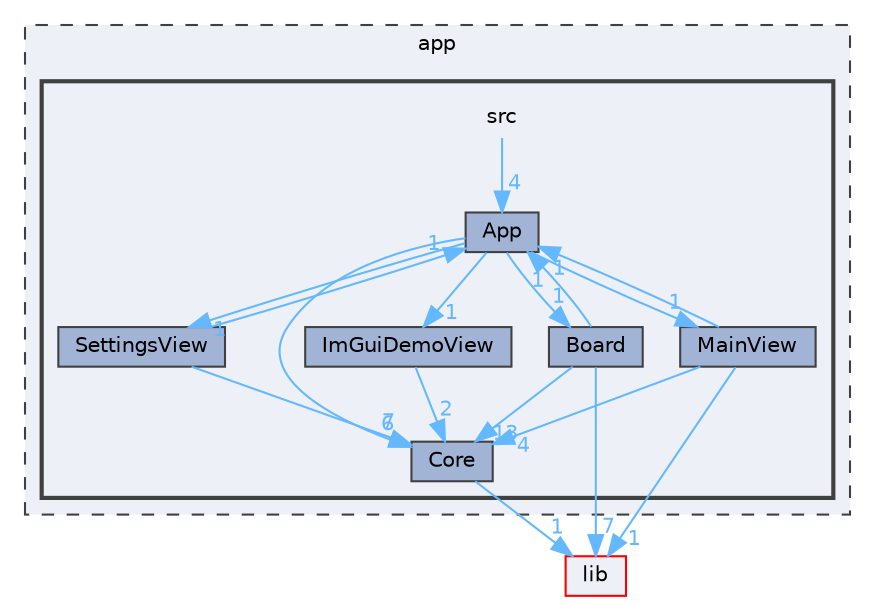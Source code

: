 digraph "app/src"
{
 // LATEX_PDF_SIZE
  bgcolor="transparent";
  edge [fontname=Helvetica,fontsize=10,labelfontname=Helvetica,labelfontsize=10];
  node [fontname=Helvetica,fontsize=10,shape=box,height=0.2,width=0.4];
  compound=true
  subgraph clusterdir_d422163b96683743ed3963d4aac17747 {
    graph [ bgcolor="#edf0f7", pencolor="grey25", label="app", fontname=Helvetica,fontsize=10 style="filled,dashed", URL="dir_d422163b96683743ed3963d4aac17747.html",tooltip=""]
  subgraph clusterdir_a8f641299cfea9f7461c2df1141b7786 {
    graph [ bgcolor="#edf0f7", pencolor="grey25", label="", fontname=Helvetica,fontsize=10 style="filled,bold", URL="dir_a8f641299cfea9f7461c2df1141b7786.html",tooltip=""]
    dir_a8f641299cfea9f7461c2df1141b7786 [shape=plaintext, label="src"];
  dir_9f8538b32eef7ac20f30bcc386c92158 [label="App", fillcolor="#a2b4d6", color="grey25", style="filled", URL="dir_9f8538b32eef7ac20f30bcc386c92158.html",tooltip=""];
  dir_b165395026853bfd1f1b8d8606d4662f [label="Board", fillcolor="#a2b4d6", color="grey25", style="filled", URL="dir_b165395026853bfd1f1b8d8606d4662f.html",tooltip=""];
  dir_f7d4be874a03ffe36f67d0add008229d [label="Core", fillcolor="#a2b4d6", color="grey25", style="filled", URL="dir_f7d4be874a03ffe36f67d0add008229d.html",tooltip=""];
  dir_340e323341a2bcef81ed7f3e7516f851 [label="ImGuiDemoView", fillcolor="#a2b4d6", color="grey25", style="filled", URL="dir_340e323341a2bcef81ed7f3e7516f851.html",tooltip=""];
  dir_e55bbb2416a3d6c7f118f78365abba36 [label="MainView", fillcolor="#a2b4d6", color="grey25", style="filled", URL="dir_e55bbb2416a3d6c7f118f78365abba36.html",tooltip=""];
  dir_852900bb1030b93bbf4dc07d26d577e4 [label="SettingsView", fillcolor="#a2b4d6", color="grey25", style="filled", URL="dir_852900bb1030b93bbf4dc07d26d577e4.html",tooltip=""];
  }
  }
  dir_97aefd0d527b934f1d99a682da8fe6a9 [label="lib", fillcolor="#edf0f7", color="red", style="filled", URL="dir_97aefd0d527b934f1d99a682da8fe6a9.html",tooltip=""];
  dir_a8f641299cfea9f7461c2df1141b7786->dir_9f8538b32eef7ac20f30bcc386c92158 [headlabel="4", labeldistance=1.5 headhref="dir_000017_000001.html" href="dir_000017_000001.html" color="steelblue1" fontcolor="steelblue1"];
  dir_9f8538b32eef7ac20f30bcc386c92158->dir_340e323341a2bcef81ed7f3e7516f851 [headlabel="1", labeldistance=1.5 headhref="dir_000001_000009.html" href="dir_000001_000009.html" color="steelblue1" fontcolor="steelblue1"];
  dir_9f8538b32eef7ac20f30bcc386c92158->dir_852900bb1030b93bbf4dc07d26d577e4 [headlabel="1", labeldistance=1.5 headhref="dir_000001_000016.html" href="dir_000001_000016.html" color="steelblue1" fontcolor="steelblue1"];
  dir_9f8538b32eef7ac20f30bcc386c92158->dir_b165395026853bfd1f1b8d8606d4662f [headlabel="1", labeldistance=1.5 headhref="dir_000001_000003.html" href="dir_000001_000003.html" color="steelblue1" fontcolor="steelblue1"];
  dir_9f8538b32eef7ac20f30bcc386c92158->dir_e55bbb2416a3d6c7f118f78365abba36 [headlabel="1", labeldistance=1.5 headhref="dir_000001_000014.html" href="dir_000001_000014.html" color="steelblue1" fontcolor="steelblue1"];
  dir_9f8538b32eef7ac20f30bcc386c92158->dir_f7d4be874a03ffe36f67d0add008229d [headlabel="6", labeldistance=1.5 headhref="dir_000001_000006.html" href="dir_000001_000006.html" color="steelblue1" fontcolor="steelblue1"];
  dir_b165395026853bfd1f1b8d8606d4662f->dir_97aefd0d527b934f1d99a682da8fe6a9 [headlabel="7", labeldistance=1.5 headhref="dir_000003_000012.html" href="dir_000003_000012.html" color="steelblue1" fontcolor="steelblue1"];
  dir_b165395026853bfd1f1b8d8606d4662f->dir_9f8538b32eef7ac20f30bcc386c92158 [headlabel="1", labeldistance=1.5 headhref="dir_000003_000001.html" href="dir_000003_000001.html" color="steelblue1" fontcolor="steelblue1"];
  dir_b165395026853bfd1f1b8d8606d4662f->dir_f7d4be874a03ffe36f67d0add008229d [headlabel="13", labeldistance=1.5 headhref="dir_000003_000006.html" href="dir_000003_000006.html" color="steelblue1" fontcolor="steelblue1"];
  dir_f7d4be874a03ffe36f67d0add008229d->dir_97aefd0d527b934f1d99a682da8fe6a9 [headlabel="1", labeldistance=1.5 headhref="dir_000006_000012.html" href="dir_000006_000012.html" color="steelblue1" fontcolor="steelblue1"];
  dir_340e323341a2bcef81ed7f3e7516f851->dir_f7d4be874a03ffe36f67d0add008229d [headlabel="2", labeldistance=1.5 headhref="dir_000009_000006.html" href="dir_000009_000006.html" color="steelblue1" fontcolor="steelblue1"];
  dir_e55bbb2416a3d6c7f118f78365abba36->dir_97aefd0d527b934f1d99a682da8fe6a9 [headlabel="1", labeldistance=1.5 headhref="dir_000014_000012.html" href="dir_000014_000012.html" color="steelblue1" fontcolor="steelblue1"];
  dir_e55bbb2416a3d6c7f118f78365abba36->dir_9f8538b32eef7ac20f30bcc386c92158 [headlabel="1", labeldistance=1.5 headhref="dir_000014_000001.html" href="dir_000014_000001.html" color="steelblue1" fontcolor="steelblue1"];
  dir_e55bbb2416a3d6c7f118f78365abba36->dir_f7d4be874a03ffe36f67d0add008229d [headlabel="4", labeldistance=1.5 headhref="dir_000014_000006.html" href="dir_000014_000006.html" color="steelblue1" fontcolor="steelblue1"];
  dir_852900bb1030b93bbf4dc07d26d577e4->dir_9f8538b32eef7ac20f30bcc386c92158 [headlabel="1", labeldistance=1.5 headhref="dir_000016_000001.html" href="dir_000016_000001.html" color="steelblue1" fontcolor="steelblue1"];
  dir_852900bb1030b93bbf4dc07d26d577e4->dir_f7d4be874a03ffe36f67d0add008229d [headlabel="7", labeldistance=1.5 headhref="dir_000016_000006.html" href="dir_000016_000006.html" color="steelblue1" fontcolor="steelblue1"];
}

